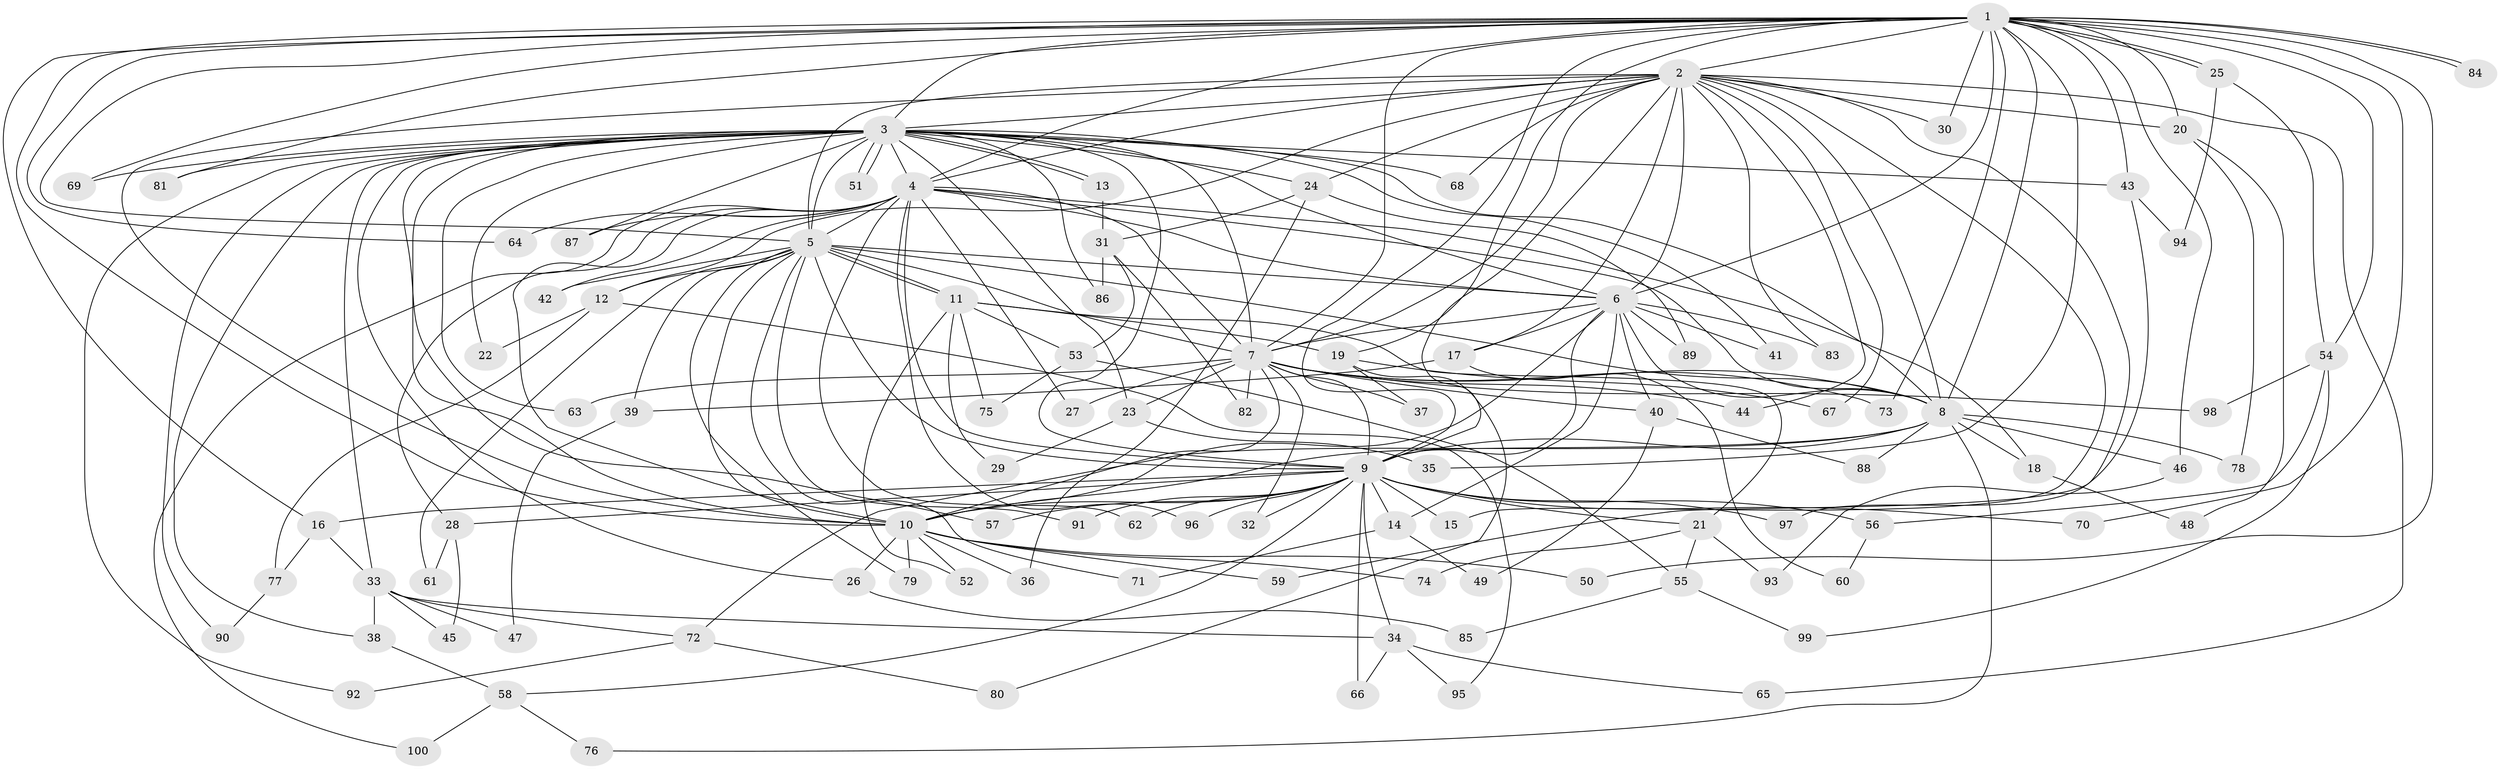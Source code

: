 // Generated by graph-tools (version 1.1) at 2025/38/02/21/25 10:38:52]
// undirected, 100 vertices, 225 edges
graph export_dot {
graph [start="1"]
  node [color=gray90,style=filled];
  1;
  2;
  3;
  4;
  5;
  6;
  7;
  8;
  9;
  10;
  11;
  12;
  13;
  14;
  15;
  16;
  17;
  18;
  19;
  20;
  21;
  22;
  23;
  24;
  25;
  26;
  27;
  28;
  29;
  30;
  31;
  32;
  33;
  34;
  35;
  36;
  37;
  38;
  39;
  40;
  41;
  42;
  43;
  44;
  45;
  46;
  47;
  48;
  49;
  50;
  51;
  52;
  53;
  54;
  55;
  56;
  57;
  58;
  59;
  60;
  61;
  62;
  63;
  64;
  65;
  66;
  67;
  68;
  69;
  70;
  71;
  72;
  73;
  74;
  75;
  76;
  77;
  78;
  79;
  80;
  81;
  82;
  83;
  84;
  85;
  86;
  87;
  88;
  89;
  90;
  91;
  92;
  93;
  94;
  95;
  96;
  97;
  98;
  99;
  100;
  1 -- 2;
  1 -- 3;
  1 -- 4;
  1 -- 5;
  1 -- 6;
  1 -- 7;
  1 -- 8;
  1 -- 9;
  1 -- 10;
  1 -- 16;
  1 -- 19;
  1 -- 20;
  1 -- 25;
  1 -- 25;
  1 -- 30;
  1 -- 35;
  1 -- 43;
  1 -- 46;
  1 -- 50;
  1 -- 54;
  1 -- 64;
  1 -- 69;
  1 -- 70;
  1 -- 73;
  1 -- 81;
  1 -- 84;
  1 -- 84;
  2 -- 3;
  2 -- 4;
  2 -- 5;
  2 -- 6;
  2 -- 7;
  2 -- 8;
  2 -- 9;
  2 -- 10;
  2 -- 12;
  2 -- 15;
  2 -- 17;
  2 -- 20;
  2 -- 24;
  2 -- 30;
  2 -- 44;
  2 -- 65;
  2 -- 67;
  2 -- 68;
  2 -- 83;
  2 -- 97;
  3 -- 4;
  3 -- 5;
  3 -- 6;
  3 -- 7;
  3 -- 8;
  3 -- 9;
  3 -- 10;
  3 -- 13;
  3 -- 13;
  3 -- 22;
  3 -- 23;
  3 -- 24;
  3 -- 26;
  3 -- 33;
  3 -- 38;
  3 -- 41;
  3 -- 43;
  3 -- 51;
  3 -- 51;
  3 -- 57;
  3 -- 63;
  3 -- 68;
  3 -- 69;
  3 -- 81;
  3 -- 86;
  3 -- 87;
  3 -- 90;
  3 -- 92;
  4 -- 5;
  4 -- 6;
  4 -- 7;
  4 -- 8;
  4 -- 9;
  4 -- 10;
  4 -- 18;
  4 -- 27;
  4 -- 28;
  4 -- 42;
  4 -- 62;
  4 -- 64;
  4 -- 87;
  4 -- 96;
  4 -- 100;
  5 -- 6;
  5 -- 7;
  5 -- 8;
  5 -- 9;
  5 -- 10;
  5 -- 11;
  5 -- 11;
  5 -- 12;
  5 -- 39;
  5 -- 42;
  5 -- 61;
  5 -- 71;
  5 -- 79;
  5 -- 91;
  6 -- 7;
  6 -- 8;
  6 -- 9;
  6 -- 10;
  6 -- 14;
  6 -- 17;
  6 -- 40;
  6 -- 41;
  6 -- 83;
  6 -- 89;
  7 -- 8;
  7 -- 9;
  7 -- 10;
  7 -- 23;
  7 -- 27;
  7 -- 32;
  7 -- 37;
  7 -- 40;
  7 -- 44;
  7 -- 63;
  7 -- 73;
  7 -- 82;
  7 -- 98;
  8 -- 9;
  8 -- 10;
  8 -- 18;
  8 -- 46;
  8 -- 72;
  8 -- 76;
  8 -- 78;
  8 -- 88;
  9 -- 10;
  9 -- 14;
  9 -- 15;
  9 -- 16;
  9 -- 21;
  9 -- 28;
  9 -- 32;
  9 -- 34;
  9 -- 56;
  9 -- 57;
  9 -- 58;
  9 -- 62;
  9 -- 66;
  9 -- 70;
  9 -- 91;
  9 -- 96;
  9 -- 97;
  10 -- 26;
  10 -- 36;
  10 -- 50;
  10 -- 52;
  10 -- 59;
  10 -- 74;
  10 -- 79;
  11 -- 19;
  11 -- 21;
  11 -- 29;
  11 -- 52;
  11 -- 53;
  11 -- 75;
  12 -- 22;
  12 -- 77;
  12 -- 95;
  13 -- 31;
  14 -- 49;
  14 -- 71;
  16 -- 33;
  16 -- 77;
  17 -- 39;
  17 -- 60;
  18 -- 48;
  19 -- 37;
  19 -- 67;
  19 -- 80;
  20 -- 48;
  20 -- 78;
  21 -- 55;
  21 -- 74;
  21 -- 93;
  23 -- 29;
  23 -- 35;
  24 -- 31;
  24 -- 36;
  24 -- 89;
  25 -- 54;
  25 -- 94;
  26 -- 85;
  28 -- 45;
  28 -- 61;
  31 -- 53;
  31 -- 82;
  31 -- 86;
  33 -- 34;
  33 -- 38;
  33 -- 45;
  33 -- 47;
  33 -- 72;
  34 -- 65;
  34 -- 66;
  34 -- 95;
  38 -- 58;
  39 -- 47;
  40 -- 49;
  40 -- 88;
  43 -- 59;
  43 -- 94;
  46 -- 93;
  53 -- 55;
  53 -- 75;
  54 -- 56;
  54 -- 98;
  54 -- 99;
  55 -- 85;
  55 -- 99;
  56 -- 60;
  58 -- 76;
  58 -- 100;
  72 -- 80;
  72 -- 92;
  77 -- 90;
}
